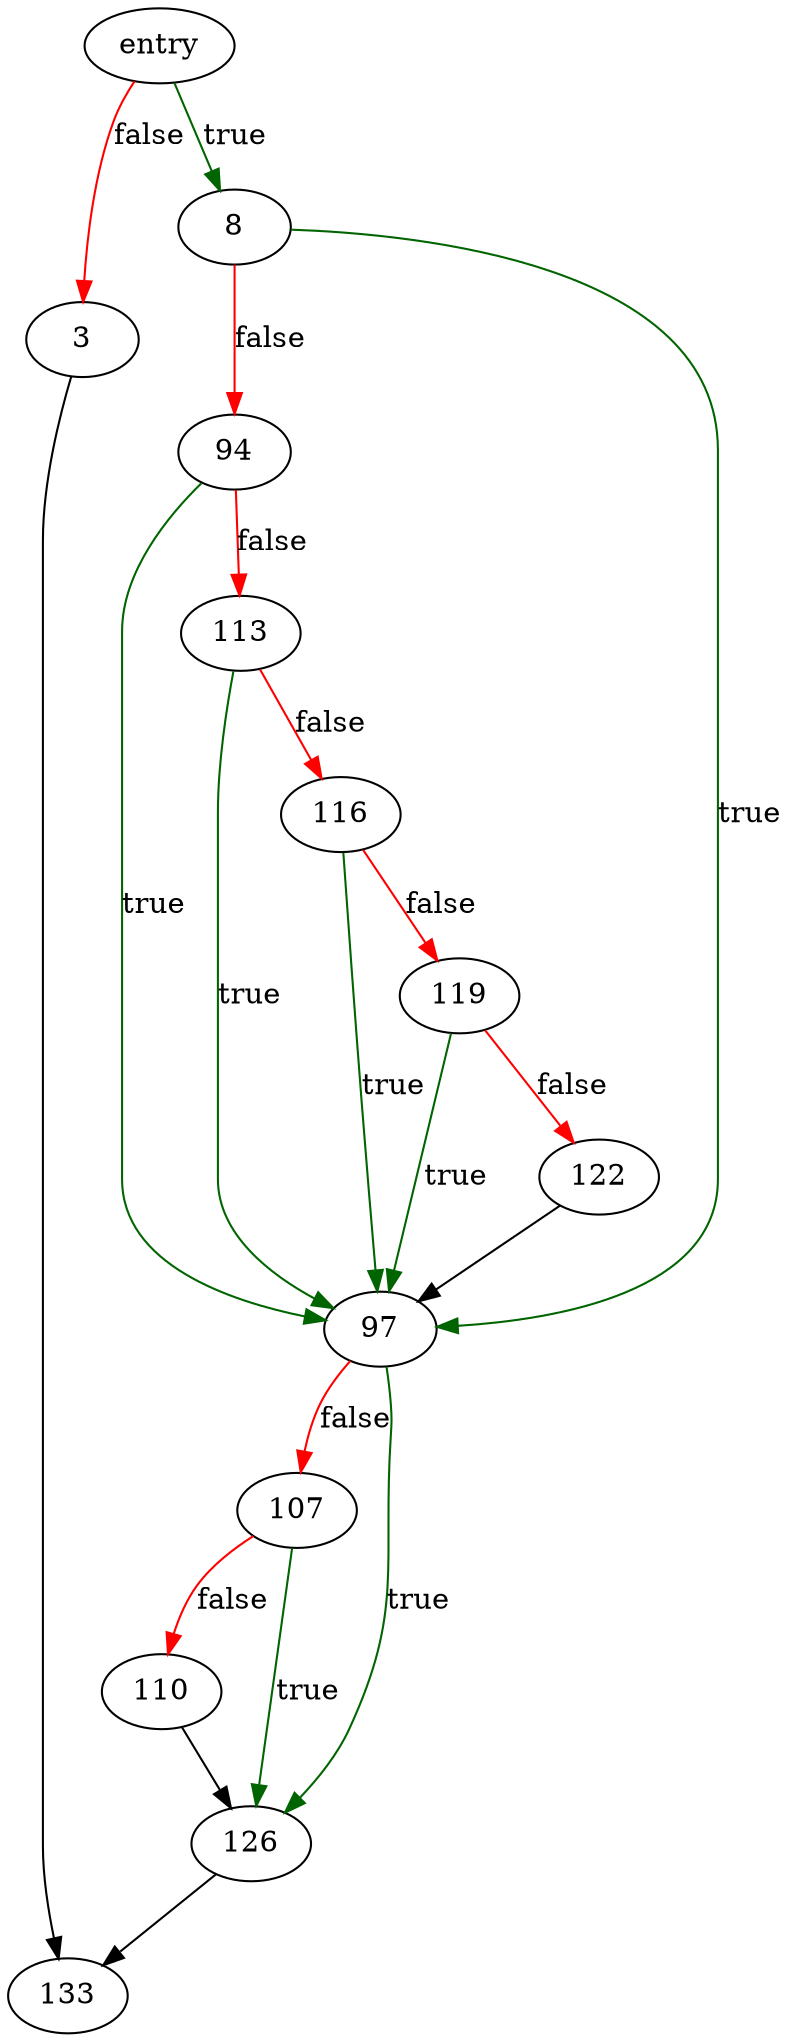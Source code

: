 digraph "usage" {
	// Node definitions.
	1 [label=entry];
	3;
	8;
	94;
	97;
	107;
	110;
	113;
	116;
	119;
	122;
	126;
	133;

	// Edge definitions.
	1 -> 3 [
		color=red
		label=false
	];
	1 -> 8 [
		color=darkgreen
		label=true
	];
	3 -> 133;
	8 -> 94 [
		color=red
		label=false
	];
	8 -> 97 [
		color=darkgreen
		label=true
	];
	94 -> 97 [
		color=darkgreen
		label=true
	];
	94 -> 113 [
		color=red
		label=false
	];
	97 -> 107 [
		color=red
		label=false
	];
	97 -> 126 [
		color=darkgreen
		label=true
	];
	107 -> 110 [
		color=red
		label=false
	];
	107 -> 126 [
		color=darkgreen
		label=true
	];
	110 -> 126;
	113 -> 97 [
		color=darkgreen
		label=true
	];
	113 -> 116 [
		color=red
		label=false
	];
	116 -> 97 [
		color=darkgreen
		label=true
	];
	116 -> 119 [
		color=red
		label=false
	];
	119 -> 97 [
		color=darkgreen
		label=true
	];
	119 -> 122 [
		color=red
		label=false
	];
	122 -> 97;
	126 -> 133;
}